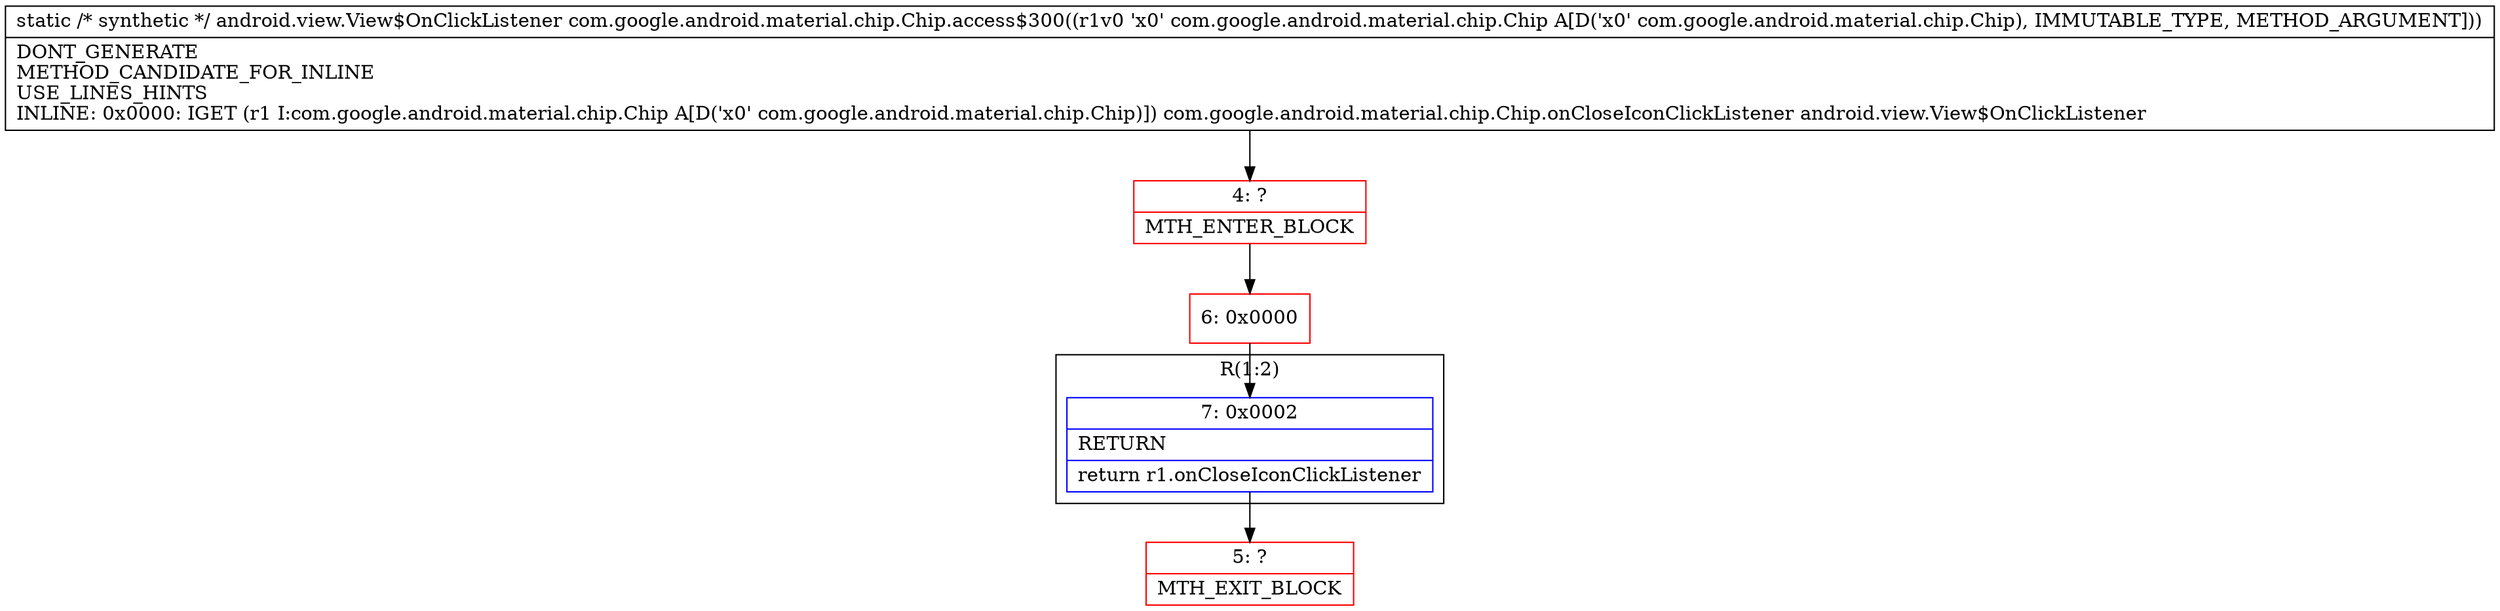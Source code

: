 digraph "CFG forcom.google.android.material.chip.Chip.access$300(Lcom\/google\/android\/material\/chip\/Chip;)Landroid\/view\/View$OnClickListener;" {
subgraph cluster_Region_1095296781 {
label = "R(1:2)";
node [shape=record,color=blue];
Node_7 [shape=record,label="{7\:\ 0x0002|RETURN\l|return r1.onCloseIconClickListener\l}"];
}
Node_4 [shape=record,color=red,label="{4\:\ ?|MTH_ENTER_BLOCK\l}"];
Node_6 [shape=record,color=red,label="{6\:\ 0x0000}"];
Node_5 [shape=record,color=red,label="{5\:\ ?|MTH_EXIT_BLOCK\l}"];
MethodNode[shape=record,label="{static \/* synthetic *\/ android.view.View$OnClickListener com.google.android.material.chip.Chip.access$300((r1v0 'x0' com.google.android.material.chip.Chip A[D('x0' com.google.android.material.chip.Chip), IMMUTABLE_TYPE, METHOD_ARGUMENT]))  | DONT_GENERATE\lMETHOD_CANDIDATE_FOR_INLINE\lUSE_LINES_HINTS\lINLINE: 0x0000: IGET  (r1 I:com.google.android.material.chip.Chip A[D('x0' com.google.android.material.chip.Chip)]) com.google.android.material.chip.Chip.onCloseIconClickListener android.view.View$OnClickListener\l}"];
MethodNode -> Node_4;Node_7 -> Node_5;
Node_4 -> Node_6;
Node_6 -> Node_7;
}

